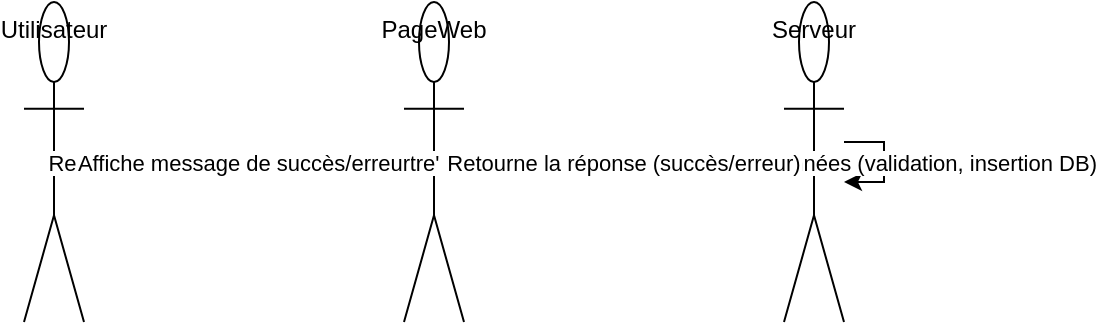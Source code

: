 <mxfile version="24.6.4" type="github">
  <diagram name="Page-1" id="Ax_ShogTT-FzsEnMqoin">
<mxGraphModel dx="1004" dy="570" grid="1" gridSize="10" guides="1" tooltips="1" connect="1" arrows="1" fold="1" page="1" pageScale="1" pageWidth="827" pageHeight="1169" math="0" shadow="0">
      <root>
        <mxCell id="0" />
        <mxCell id="1" parent="0" />
        <mxCell id="2" value="Utilisateur" style="shape=umlActor;verticalAlign=top;" vertex="1" parent="1">
          <mxGeometry x="60" y="60" width="30" height="160" as="geometry" />
        </mxCell>
        <mxCell id="3" value="PageWeb" style="shape=umlActor;verticalAlign=top;" vertex="1" parent="1">
          <mxGeometry x="250" y="60" width="30" height="160" as="geometry" />
        </mxCell>
        <mxCell id="4" value="Serveur" style="shape=umlActor;verticalAlign=top;" vertex="1" parent="1">
          <mxGeometry x="440" y="60" width="30" height="160" as="geometry" />
        </mxCell>
        <mxCell id="5" edge="1" parent="1" source="2" target="3" style="edgeStyle=orthogonalEdgeStyle;rounded=0;">
          <mxGeometry relative="1" as="geometry" />
        </mxCell>
        <mxCell id="6" edge="1" parent="1" source="3" target="2" style="edgeStyle=orthogonalEdgeStyle;rounded=0;">
          <mxGeometry relative="1" as="geometry" />
        </mxCell>
        <mxCell id="7" edge="1" parent="1" source="3" target="4" style="edgeStyle=orthogonalEdgeStyle;rounded=0;">
          <mxGeometry relative="1" as="geometry" />
        </mxCell>
        <mxCell id="8" edge="1" parent="1" source="4" target="3" style="edgeStyle=orthogonalEdgeStyle;rounded=0;">
          <mxGeometry relative="1" as="geometry" />
        </mxCell>
        <mxCell id="9" edge="1" parent="1" source="3" target="2" style="edgeStyle=orthogonalEdgeStyle;rounded=0;">
          <mxGeometry relative="1" as="geometry" />
        </mxCell>
        <mxCell id="10" value="Click 'Ajouter un Dépôt de Vin'" edge="1" parent="1" source="2" target="3" style="edgeStyle=orthogonalEdgeStyle;rounded=0;">
          <mxGeometry relative="1" as="geometry" />
        </mxCell>
        <mxCell id="11" value="Affiche le formulaire" edge="1" parent="1" source="3" target="2" style="edgeStyle=orthogonalEdgeStyle;rounded=0;">
          <mxGeometry relative="1" as="geometry" />
        </mxCell>
        <mxCell id="12" value="Remplit le formulaire et click 'Soumettre'" edge="1" parent="1" source="2" target="3" style="edgeStyle=orthogonalEdgeStyle;rounded=0;">
          <mxGeometry relative="1" as="geometry" />
        </mxCell>
        <mxCell id="13" value="Envoie les données du formulaire" edge="1" parent="1" source="3" target="4" style="edgeStyle=orthogonalEdgeStyle;rounded=0;">
          <mxGeometry relative="1" as="geometry" />
        </mxCell>
        <mxCell id="14" value="Traite les données (validation, insertion DB)" edge="1" parent="1" source="4" target="4" style="edgeStyle=orthogonalEdgeStyle;rounded=0;">
          <mxGeometry relative="1" as="geometry" />
        </mxCell>
        <mxCell id="15" value="Retourne la réponse (succès/erreur)" edge="1" parent="1" source="4" target="3" style="edgeStyle=orthogonalEdgeStyle;rounded=0;">
          <mxGeometry relative="1" as="geometry" />
        </mxCell>
        <mxCell id="16" value="Affiche message de succès/erreur" edge="1" parent="1" source="3" target="2" style="edgeStyle=orthogonalEdgeStyle;rounded=0;">
          <mxGeometry relative="1" as="geometry" />
        </mxCell>
      </root>
    </mxGraphModel>
  </diagram>
</mxfile>
